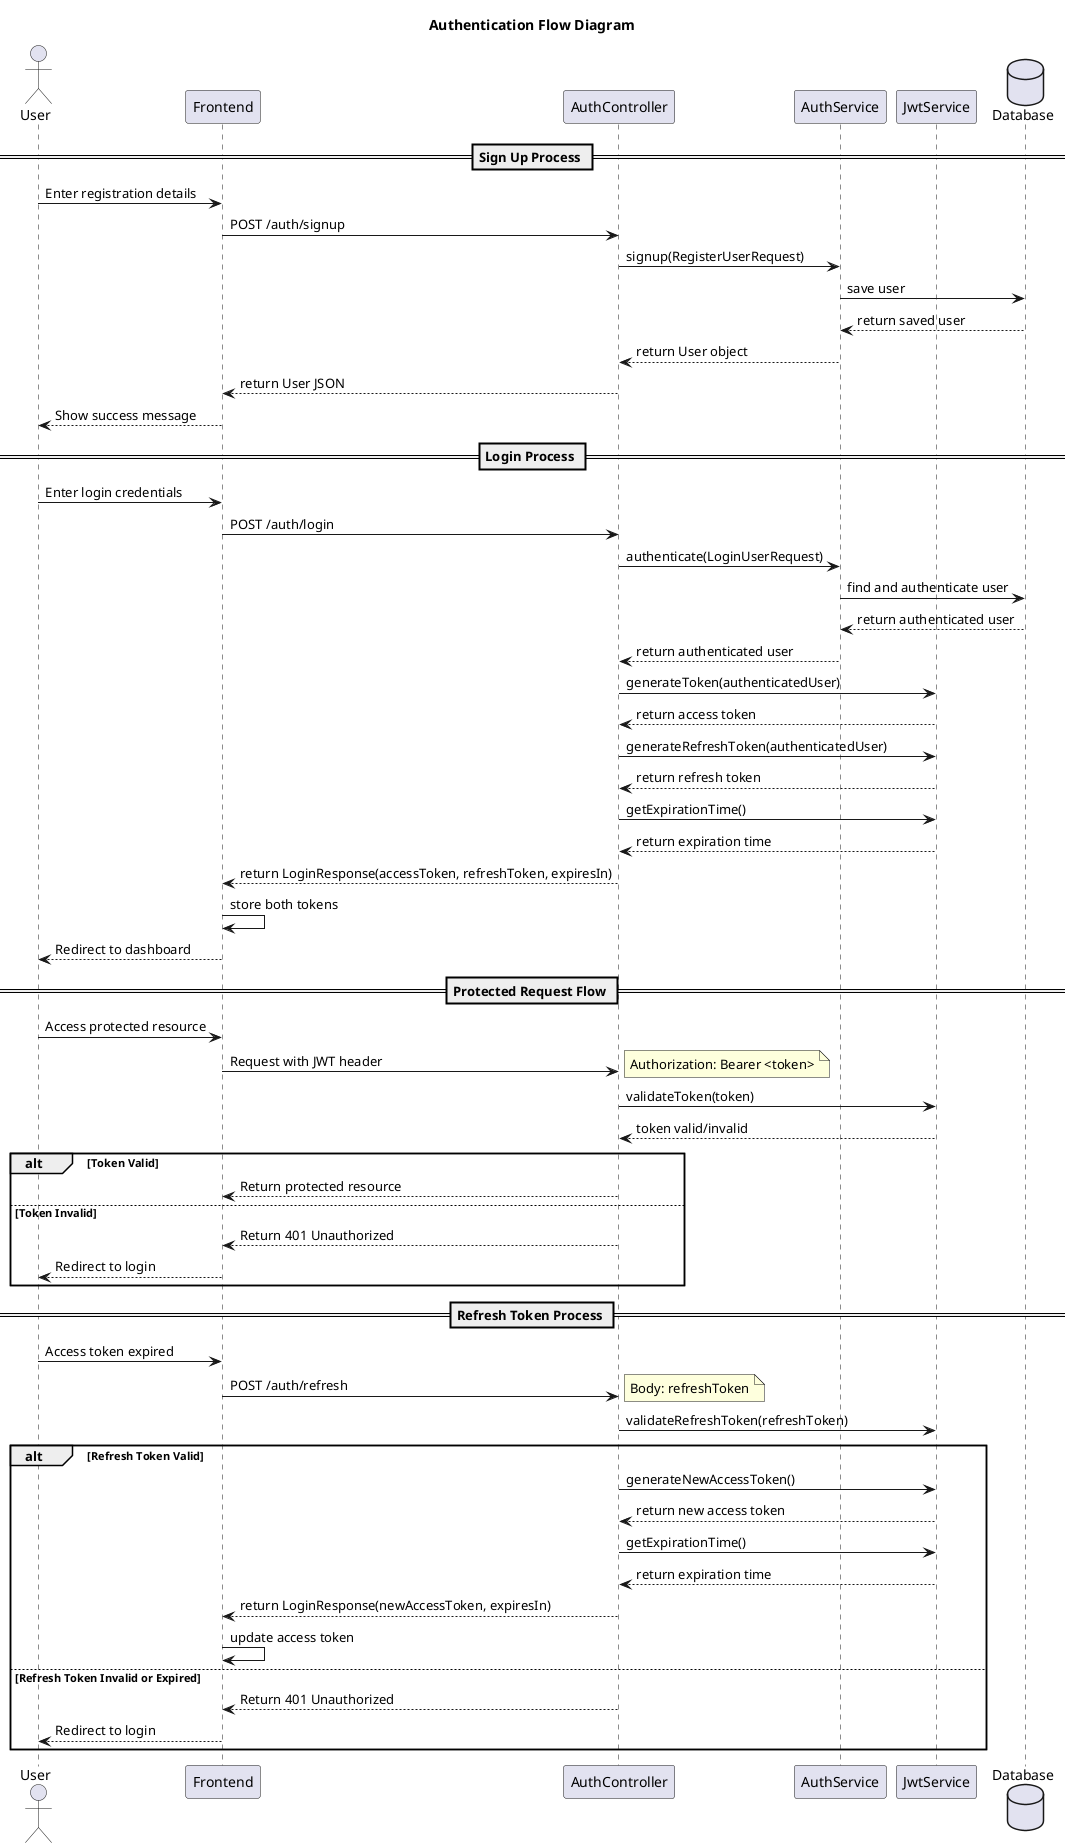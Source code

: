 @startuml
actor "User" as user
participant "Frontend" as frontend
participant "AuthController" as controller
participant "AuthService" as service
participant "JwtService" as jwt
database "Database" as db

title Authentication Flow Diagram

== Sign Up Process ==
user -> frontend: Enter registration details
frontend -> controller: POST /auth/signup
controller -> service: signup(RegisterUserRequest)
service -> db: save user
db --> service: return saved user
service --> controller: return User object
controller --> frontend: return User JSON
frontend --> user: Show success message

== Login Process ==
user -> frontend: Enter login credentials
frontend -> controller: POST /auth/login
controller -> service: authenticate(LoginUserRequest)
service -> db: find and authenticate user
db --> service: return authenticated user
service --> controller: return authenticated user
controller -> jwt: generateToken(authenticatedUser)
jwt --> controller: return access token
controller -> jwt: generateRefreshToken(authenticatedUser)
jwt --> controller: return refresh token
controller -> jwt: getExpirationTime()
jwt --> controller: return expiration time
controller --> frontend: return LoginResponse(accessToken, refreshToken, expiresIn)
frontend -> frontend: store both tokens
frontend --> user: Redirect to dashboard

== Protected Request Flow ==
user -> frontend: Access protected resource
frontend -> controller: Request with JWT header
note right: Authorization: Bearer <token>
controller -> jwt: validateToken(token)
jwt --> controller: token valid/invalid
alt Token Valid
    controller --> frontend: Return protected resource
else Token Invalid
    controller --> frontend: Return 401 Unauthorized
    frontend --> user: Redirect to login
end

== Refresh Token Process ==
user -> frontend: Access token expired
frontend -> controller: POST /auth/refresh
note right: Body: refreshToken
controller -> jwt: validateRefreshToken(refreshToken)
alt Refresh Token Valid
    controller -> jwt: generateNewAccessToken()
    jwt --> controller: return new access token
    controller -> jwt: getExpirationTime()
    jwt --> controller: return expiration time
    controller --> frontend: return LoginResponse(newAccessToken, expiresIn)
    frontend -> frontend: update access token
else Refresh Token Invalid or Expired
    controller --> frontend: Return 401 Unauthorized
    frontend --> user: Redirect to login
end

@enduml
